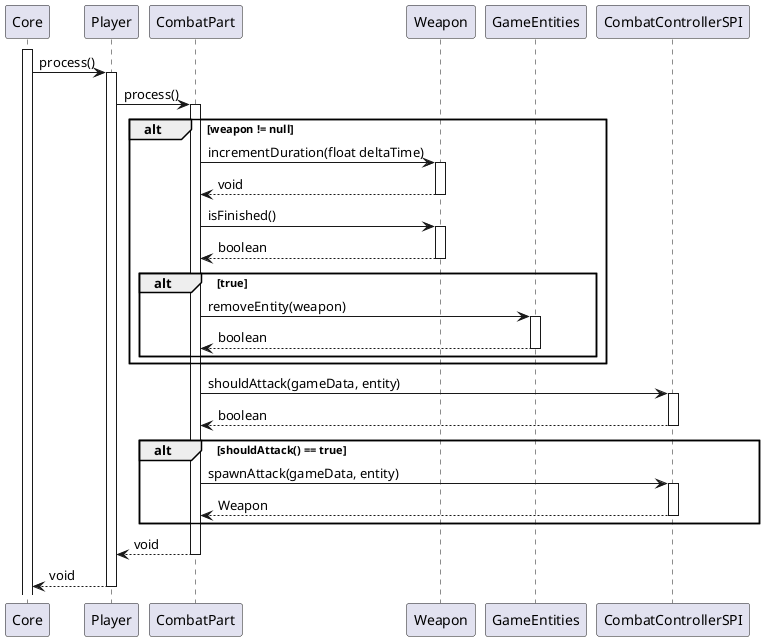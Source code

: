 @startuml
activate Core
Core -> Player: process()
activate Player

Player -> CombatPart: process()
activate CombatPart


    alt weapon != null
        CombatPart -> Weapon: incrementDuration(float deltaTime)
        activate Weapon
        CombatPart <-- Weapon: void
        deactivate

        CombatPart -> Weapon: isFinished()
        activate Weapon
        CombatPart <-- Weapon: boolean
        deactivate Weapon

        alt true
            CombatPart -> GameEntities: removeEntity(weapon)
            activate GameEntities
            CombatPart <-- GameEntities: boolean
            deactivate GameEntities
        end alt


    end alt

    CombatPart -> CombatControllerSPI: shouldAttack(gameData, entity)
    activate CombatControllerSPI
    CombatPart <-- CombatControllerSPI: boolean
    deactivate CombatControllerSPI

    alt shouldAttack() == true
        CombatPart -> CombatControllerSPI: spawnAttack(gameData, entity)
        activate CombatControllerSPI
        CombatPart <-- CombatControllerSPI: Weapon
        deactivate CombatControllerSPI

    end alt




Player <-- CombatPart: void
deactivate CombatPart

Core <-- Player: void
deactivate Player
@enduml